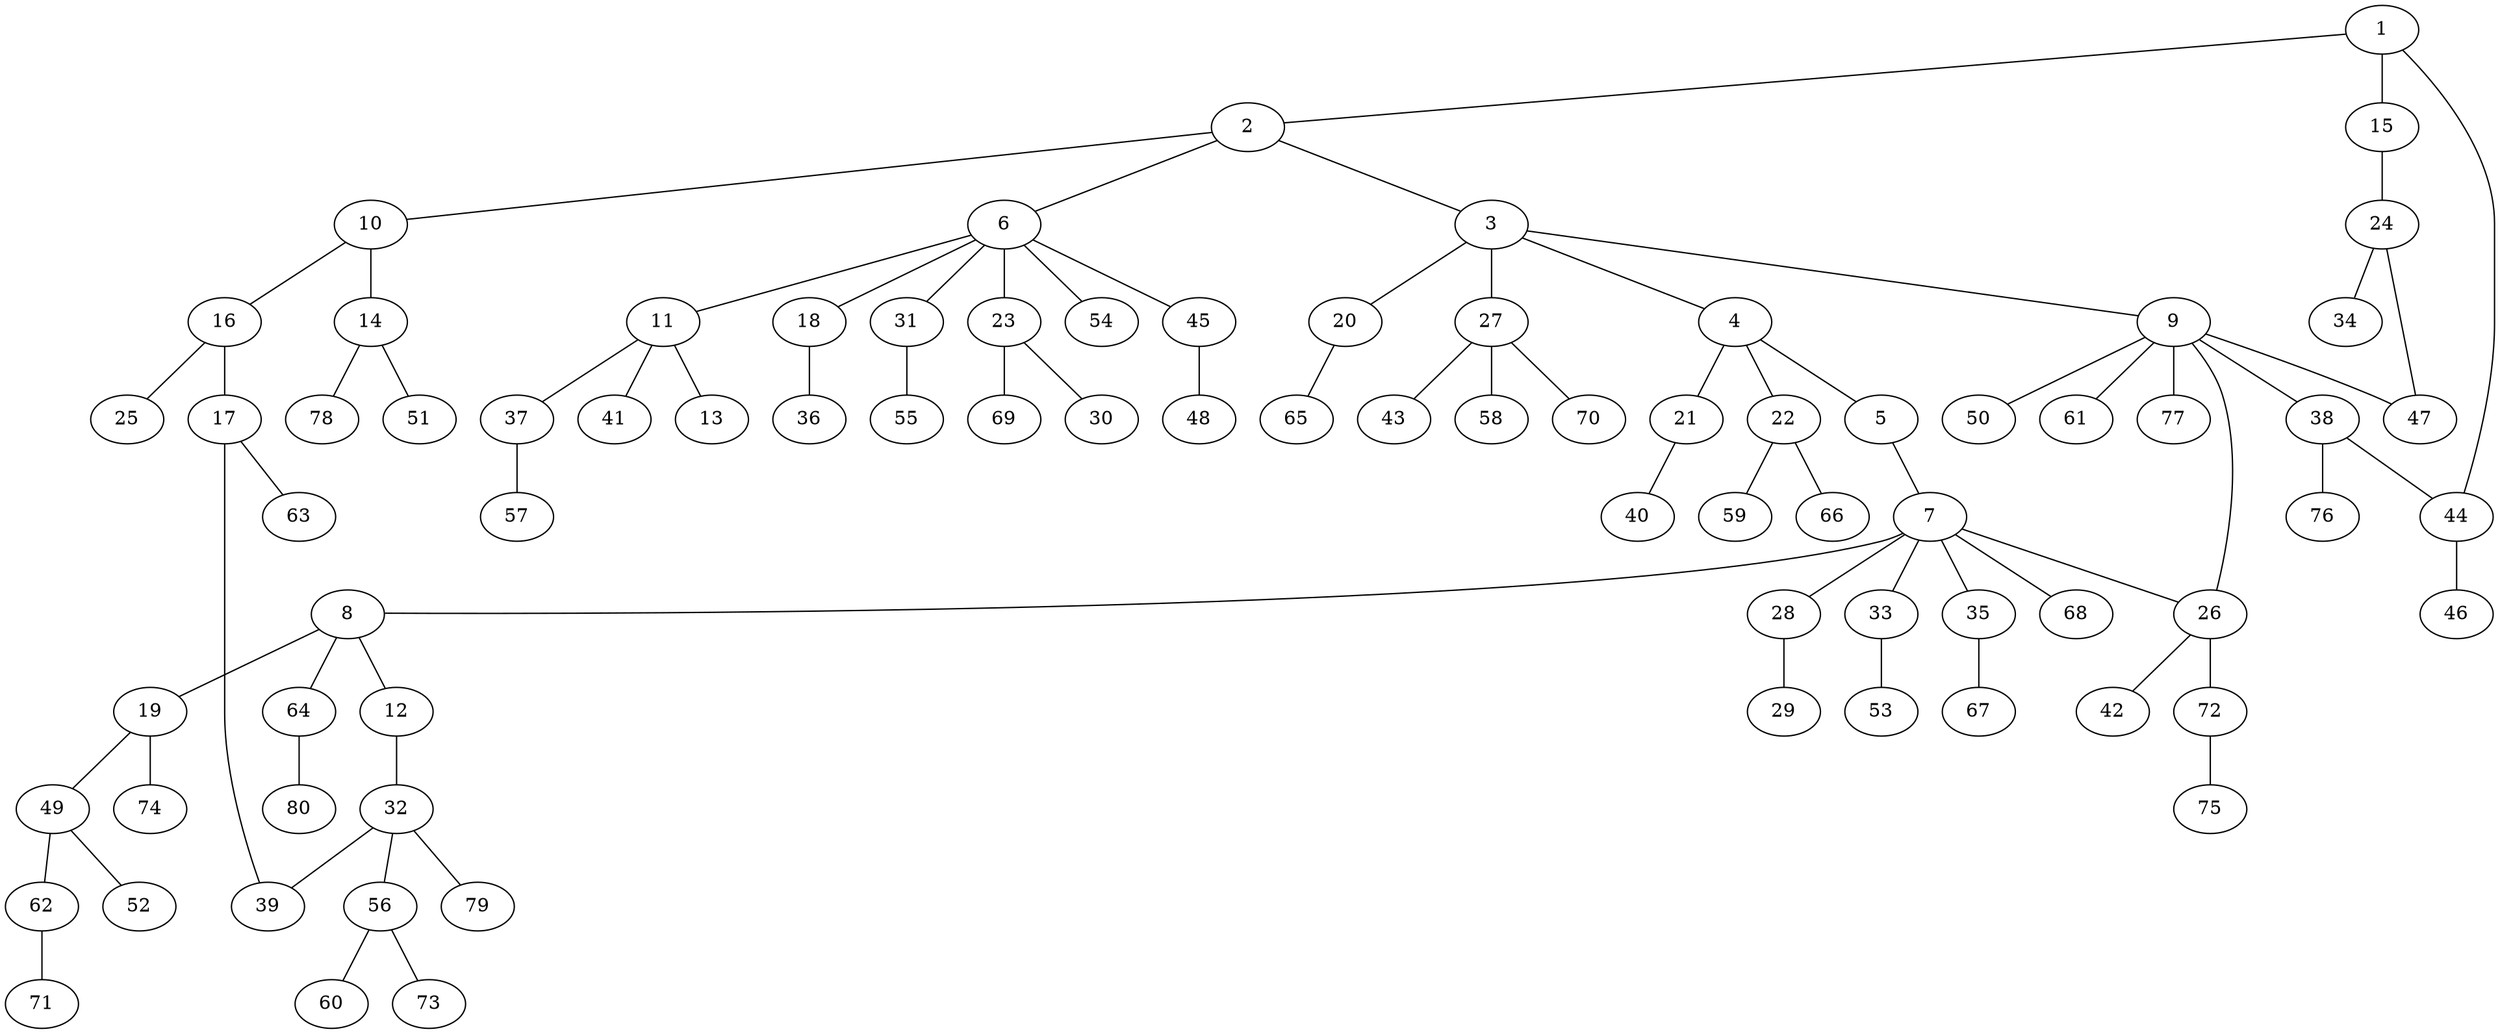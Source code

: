 graph graphname {1--2
1--15
1--44
2--3
2--6
2--10
3--4
3--9
3--20
3--27
4--5
4--21
4--22
5--7
6--11
6--18
6--23
6--31
6--45
6--54
7--8
7--26
7--28
7--33
7--35
7--68
8--12
8--19
8--64
9--26
9--38
9--47
9--50
9--61
9--77
10--14
10--16
11--13
11--37
11--41
12--32
14--51
14--78
15--24
16--17
16--25
17--39
17--63
18--36
19--49
19--74
20--65
21--40
22--59
22--66
23--30
23--69
24--34
24--47
26--42
26--72
27--43
27--58
27--70
28--29
31--55
32--39
32--56
32--79
33--53
35--67
37--57
38--44
38--76
44--46
45--48
49--52
49--62
56--60
56--73
62--71
64--80
72--75
}